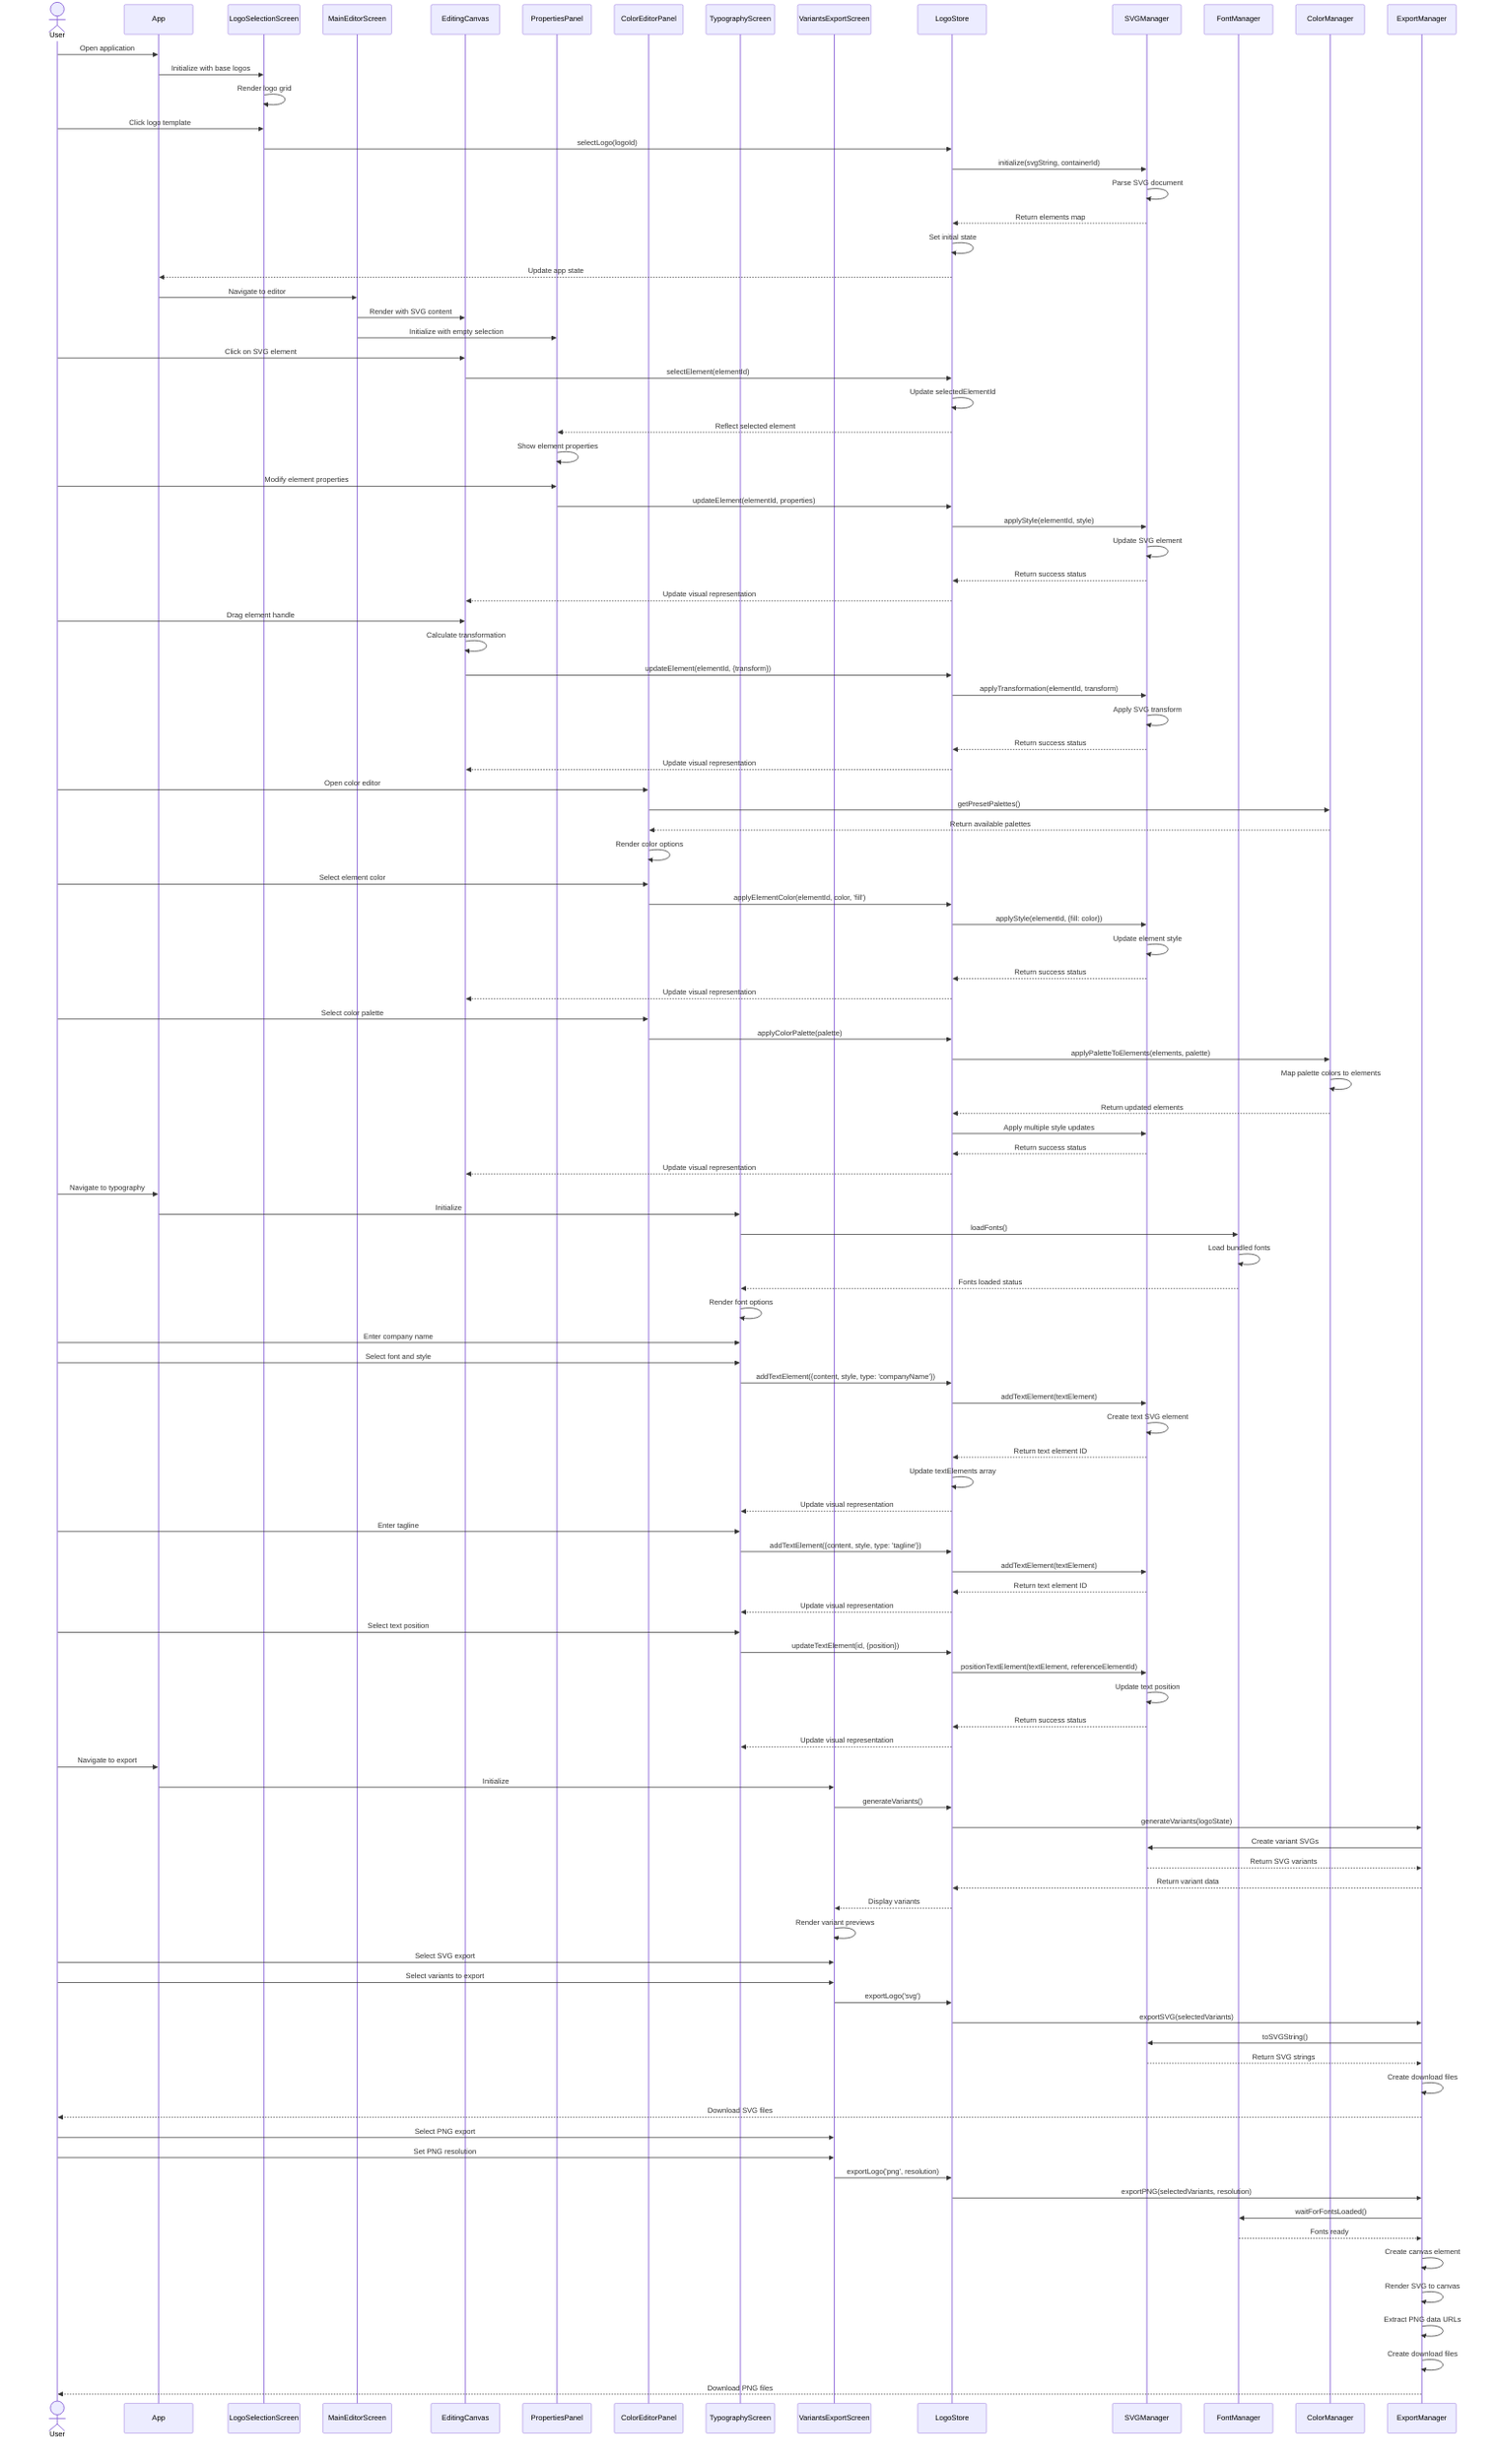 sequenceDiagram
    %% Actor definitions
    actor User
    participant App
    participant LSS as LogoSelectionScreen
    participant MES as MainEditorScreen
    participant EC as EditingCanvas
    participant PP as PropertiesPanel
    participant CEP as ColorEditorPanel
    participant TS as TypographyScreen
    participant VES as VariantsExportScreen
    participant LS as LogoStore
    participant SVGM as SVGManager
    participant FM as FontManager
    participant CM as ColorManager
    participant EM as ExportManager
    
    %% 1. Logo Selection Flow
    User->>App: Open application
    App->>LSS: Initialize with base logos
    LSS->>LSS: Render logo grid
    User->>LSS: Click logo template
    LSS->>LS: selectLogo(logoId)
    LS->>SVGM: initialize(svgString, containerId)
    SVGM->>SVGM: Parse SVG document
    SVGM-->>LS: Return elements map
    LS->>LS: Set initial state
    LS-->>App: Update app state
    App->>MES: Navigate to editor
    MES->>EC: Render with SVG content
    MES->>PP: Initialize with empty selection
    
    %% 2. Element Editing Flow
    User->>EC: Click on SVG element
    EC->>LS: selectElement(elementId)
    LS->>LS: Update selectedElementId
    LS-->>PP: Reflect selected element
    PP->>PP: Show element properties
    User->>PP: Modify element properties
    PP->>LS: updateElement(elementId, properties)
    LS->>SVGM: applyStyle(elementId, style)
    SVGM->>SVGM: Update SVG element
    SVGM-->>LS: Return success status
    LS-->>EC: Update visual representation
    
    %% 3. Element Transformation Flow
    User->>EC: Drag element handle
    EC->>EC: Calculate transformation
    EC->>LS: updateElement(elementId, {transform})
    LS->>SVGM: applyTransformation(elementId, transform)
    SVGM->>SVGM: Apply SVG transform
    SVGM-->>LS: Return success status
    LS-->>EC: Update visual representation
    
    %% 4. Color Customization Flow
    User->>CEP: Open color editor
    CEP->>CM: getPresetPalettes()
    CM-->>CEP: Return available palettes
    CEP->>CEP: Render color options
    
    %% 4a. Element-specific color
    User->>CEP: Select element color
    CEP->>LS: applyElementColor(elementId, color, 'fill')
    LS->>SVGM: applyStyle(elementId, {fill: color})
    SVGM->>SVGM: Update element style
    SVGM-->>LS: Return success status
    LS-->>EC: Update visual representation
    
    %% 4b. Global color scheme
    User->>CEP: Select color palette
    CEP->>LS: applyColorPalette(palette)
    LS->>CM: applyPaletteToElements(elements, palette)
    CM->>CM: Map palette colors to elements
    CM-->>LS: Return updated elements
    LS->>SVGM: Apply multiple style updates
    SVGM-->>LS: Return success status
    LS-->>EC: Update visual representation
    
    %% 5. Typography Flow
    User->>App: Navigate to typography
    App->>TS: Initialize
    TS->>FM: loadFonts()
    FM->>FM: Load bundled fonts
    FM-->>TS: Fonts loaded status
    TS->>TS: Render font options
    
    %% 5a. Add company name
    User->>TS: Enter company name
    User->>TS: Select font and style
    TS->>LS: addTextElement({content, style, type: 'companyName'})
    LS->>SVGM: addTextElement(textElement)
    SVGM->>SVGM: Create text SVG element
    SVGM-->>LS: Return text element ID
    LS->>LS: Update textElements array
    LS-->>TS: Update visual representation
    
    %% 5b. Add tagline
    User->>TS: Enter tagline
    TS->>LS: addTextElement({content, style, type: 'tagline'})
    LS->>SVGM: addTextElement(textElement)
    SVGM-->>LS: Return text element ID
    LS-->>TS: Update visual representation
    
    %% 5c. Position text
    User->>TS: Select text position
    TS->>LS: updateTextElement(id, {position})
    LS->>SVGM: positionTextElement(textElement, referenceElementId)
    SVGM->>SVGM: Update text position
    SVGM-->>LS: Return success status
    LS-->>TS: Update visual representation
    
    %% 6. Variant Generation and Export Flow
    User->>App: Navigate to export
    App->>VES: Initialize
    VES->>LS: generateVariants()
    LS->>EM: generateVariants(logoState)
    EM->>SVGM: Create variant SVGs
    SVGM-->>EM: Return SVG variants
    EM-->>LS: Return variant data
    LS-->>VES: Display variants
    VES->>VES: Render variant previews
    
    %% 6a. Export SVG
    User->>VES: Select SVG export
    User->>VES: Select variants to export
    VES->>LS: exportLogo('svg')
    LS->>EM: exportSVG(selectedVariants)
    EM->>SVGM: toSVGString()
    SVGM-->>EM: Return SVG strings
    EM->>EM: Create download files
    EM-->>User: Download SVG files
    
    %% 6b. Export PNG
    User->>VES: Select PNG export
    User->>VES: Set PNG resolution
    VES->>LS: exportLogo('png', resolution)
    LS->>EM: exportPNG(selectedVariants, resolution)
    EM->>FM: waitForFontsLoaded()
    FM-->>EM: Fonts ready
    EM->>EM: Create canvas element
    EM->>EM: Render SVG to canvas
    EM->>EM: Extract PNG data URLs
    EM->>EM: Create download files
    EM-->>User: Download PNG files